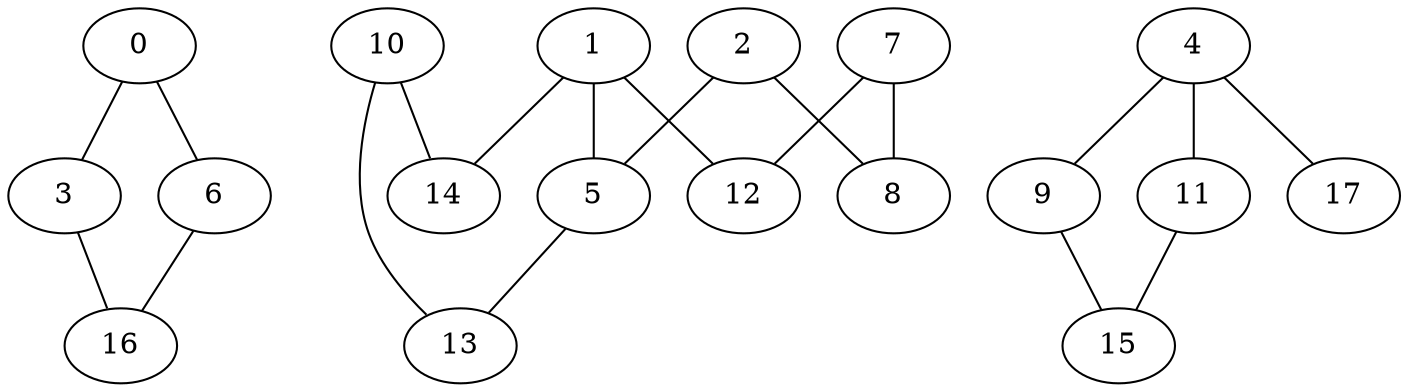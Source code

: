graph "sampletest150-mod2_image21.bmp" {
	0	 [type=corner,
		x=319,
		y=170];
	3	 [type=corner,
		x=341,
		y=368];
	0 -- 3	 [angle0="1.46",
		frequency=1,
		type0=line];
	6	 [type=corner,
		x=195,
		y=149];
	0 -- 6	 [angle0=".17",
		frequency=1,
		type0=line];
	1	 [type=intersection,
		x=235,
		y=256];
	5	 [type=intersection,
		x=307,
		y=267];
	1 -- 5	 [angle0=".15",
		frequency=1,
		type0=line];
	12	 [type=corner,
		x=229,
		y=252];
	1 -- 12	 [angle0=".59",
		frequency=1,
		type0=line];
	14	 [type=corner,
		x=232,
		y=274];
	1 -- 14	 [angle0="-1.41",
		frequency=1,
		type0=line];
	2	 [type=corner,
		x=302,
		y=252];
	2 -- 5	 [angle0="1.25",
		frequency=1,
		type0=line];
	8	 [type=corner,
		x=306,
		y=176];
	2 -- 8	 [angle0="-1.52",
		frequency=1,
		type0=line];
	16	 [type=corner,
		x=196,
		y=359];
	3 -- 16	 [angle0=".06",
		frequency=1,
		type0=line];
	4	 [type=intersection,
		x=145,
		y=450];
	9	 [type=corner,
		x=130,
		y=59];
	4 -- 9	 [angle0="1.53",
		frequency=1,
		type0=line];
	11	 [type=corner,
		x=402,
		y=477];
	4 -- 11	 [angle0=".10",
		frequency=1,
		type0=line];
	17	 [type=endpoint,
		x=167,
		y=471];
	4 -- 17	 [angle0=".76",
		frequency=1,
		type0=line];
	13	 [type=corner,
		x=301,
		y=336];
	5 -- 13	 [angle0="-1.48",
		frequency=1,
		type0=line];
	6 -- 16	 [angle0="1.57",
		frequency=1,
		type0=line];
	7	 [type=corner,
		x=231,
		y=183];
	7 -- 8	 [angle0="-.09",
		frequency=1,
		type0=line];
	7 -- 12	 [angle0="-1.54",
		frequency=1,
		type0=line];
	15	 [type=corner,
		x=379,
		y=62];
	9 -- 15	 [angle0=".01",
		frequency=1,
		type0=line];
	10	 [type=corner,
		x=233,
		y=324];
	10 -- 13	 [angle0=".17",
		frequency=1,
		type0=line];
	10 -- 14	 [angle0="1.55",
		frequency=1,
		type0=line];
	11 -- 15	 [angle0="1.52",
		frequency=1,
		type0=line];
}
